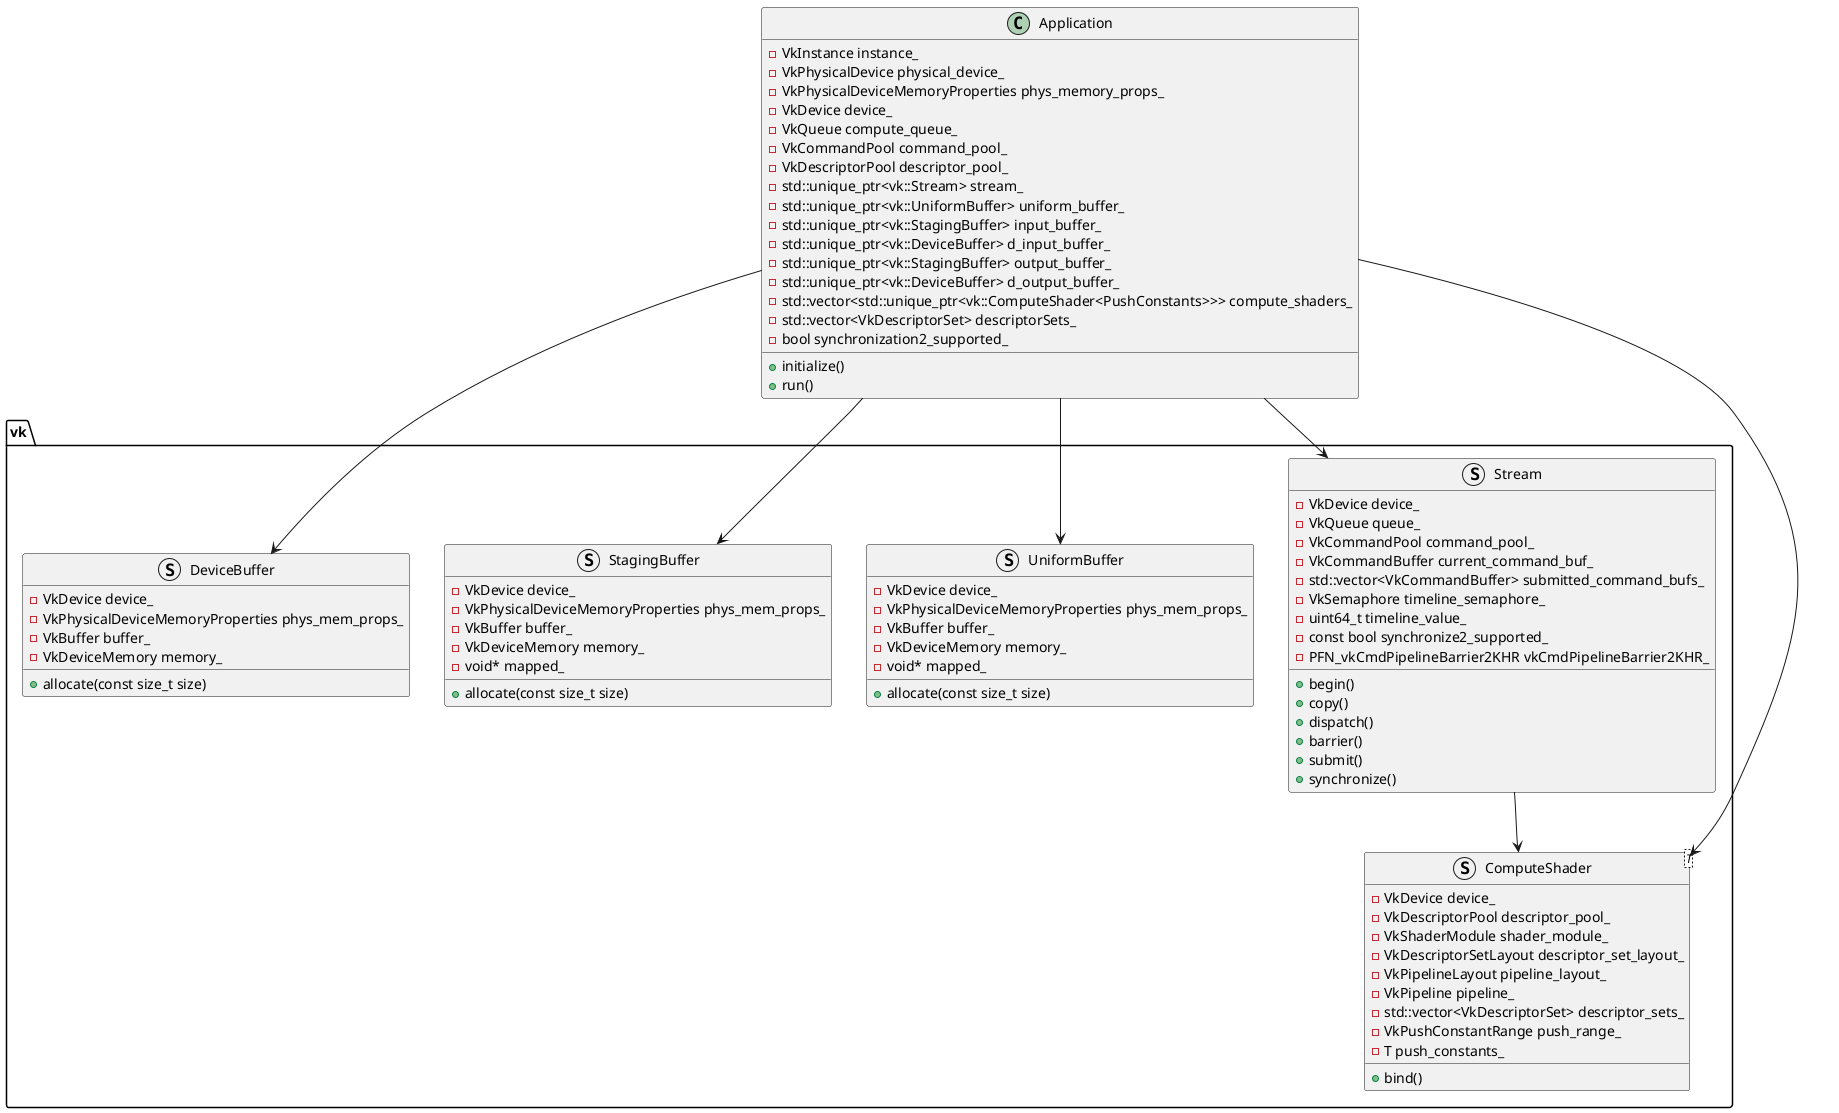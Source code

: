 @startuml
set namespaceSeparator ::

class Application {
  - VkInstance instance_
  - VkPhysicalDevice physical_device_
  - VkPhysicalDeviceMemoryProperties phys_memory_props_
  - VkDevice device_
  - VkQueue compute_queue_
  - VkCommandPool command_pool_
  - VkDescriptorPool descriptor_pool_
  - std::unique_ptr<vk::Stream> stream_
  - std::unique_ptr<vk::UniformBuffer> uniform_buffer_
  - std::unique_ptr<vk::StagingBuffer> input_buffer_
  - std::unique_ptr<vk::DeviceBuffer> d_input_buffer_
  - std::unique_ptr<vk::StagingBuffer> output_buffer_
  - std::unique_ptr<vk::DeviceBuffer> d_output_buffer_
  - std::vector<std::unique_ptr<vk::ComputeShader<PushConstants>>> compute_shaders_
  - std::vector<VkDescriptorSet> descriptorSets_
  - bool synchronization2_supported_
  + initialize()
  + run()
}

struct vk::Stream {
  - VkDevice device_
  - VkQueue queue_
  - VkCommandPool command_pool_
  - VkCommandBuffer current_command_buf_
  - std::vector<VkCommandBuffer> submitted_command_bufs_
  - VkSemaphore timeline_semaphore_
  - uint64_t timeline_value_
  - const bool synchronize2_supported_
  - PFN_vkCmdPipelineBarrier2KHR vkCmdPipelineBarrier2KHR_
  + begin()
  + copy()
  + dispatch()
  + barrier()
  + submit()
  + synchronize()
}

struct vk::ComputeShader<T> {
  - VkDevice device_
  - VkDescriptorPool descriptor_pool_
  - VkShaderModule shader_module_
  - VkDescriptorSetLayout descriptor_set_layout_
  - VkPipelineLayout pipeline_layout_
  - VkPipeline pipeline_
  - std::vector<VkDescriptorSet> descriptor_sets_
  - VkPushConstantRange push_range_
  - T push_constants_
  + bind()
}

struct vk::UniformBuffer {
  - VkDevice device_
  - VkPhysicalDeviceMemoryProperties phys_mem_props_
  - VkBuffer buffer_
  - VkDeviceMemory memory_
  + allocate(const size_t size)
  - void* mapped_
}

struct vk::StagingBuffer {
  - VkDevice device_
  - VkPhysicalDeviceMemoryProperties phys_mem_props_
  - VkBuffer buffer_
  - VkDeviceMemory memory_
  + allocate(const size_t size)
  - void* mapped_
}

struct vk::DeviceBuffer {
  - VkDevice device_
  - VkPhysicalDeviceMemoryProperties phys_mem_props_
  - VkBuffer buffer_
  - VkDeviceMemory memory_
  + allocate(const size_t size)
}

Application --> vk::Stream
Application --> vk::ComputeShader
Application --> vk::UniformBuffer
Application --> vk::StagingBuffer
Application --> vk::DeviceBuffer
vk::Stream --> vk::ComputeShader
@enduml
